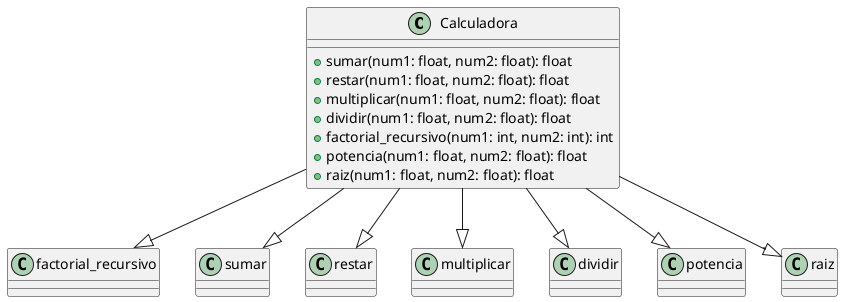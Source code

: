 @startuml Calculadora

class Calculadora {
  + sumar(num1: float, num2: float): float
  + restar(num1: float, num2: float): float
  + multiplicar(num1: float, num2: float): float
  + dividir(num1: float, num2: float): float
  + factorial_recursivo(num1: int, num2: int): int
  + potencia(num1: float, num2: float): float
  + raiz(num1: float, num2: float): float
}

Calculadora --|> factorial_recursivo
Calculadora --|> sumar
Calculadora --|> restar
Calculadora --|> multiplicar
Calculadora --|> dividir
Calculadora --|> potencia
Calculadora --|> raiz

@enduml
